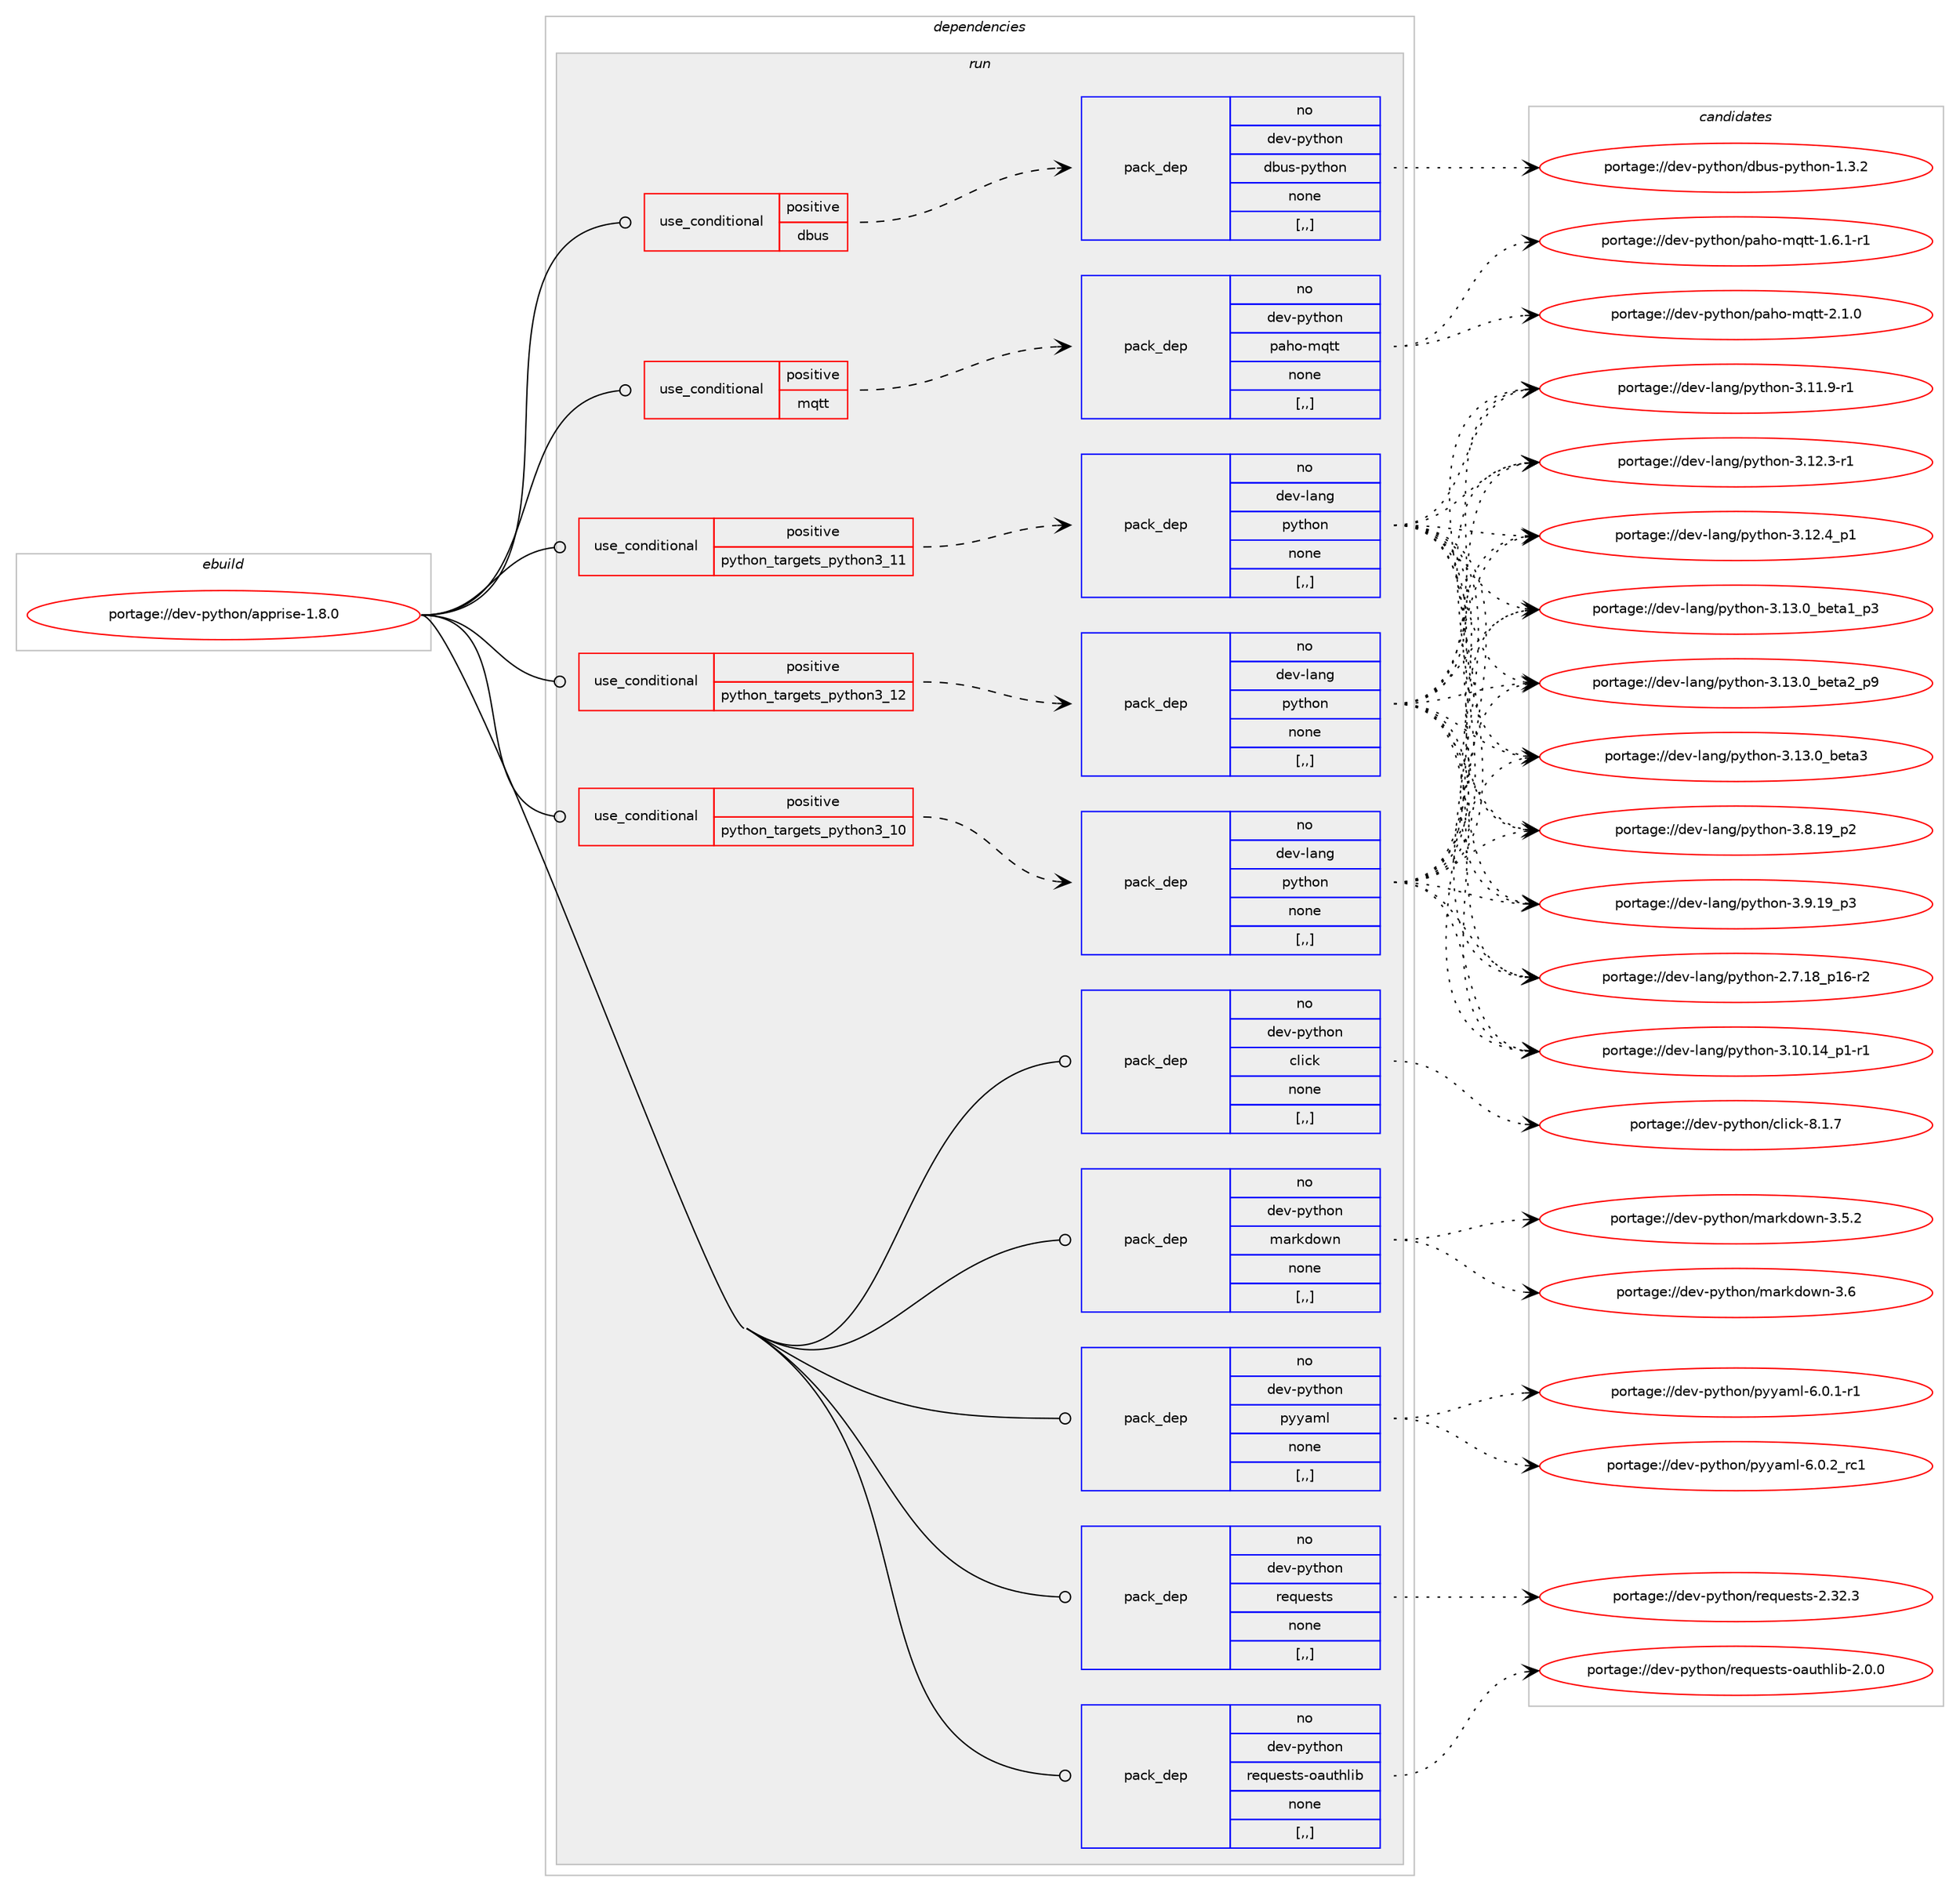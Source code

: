 digraph prolog {

# *************
# Graph options
# *************

newrank=true;
concentrate=true;
compound=true;
graph [rankdir=LR,fontname=Helvetica,fontsize=10,ranksep=1.5];#, ranksep=2.5, nodesep=0.2];
edge  [arrowhead=vee];
node  [fontname=Helvetica,fontsize=10];

# **********
# The ebuild
# **********

subgraph cluster_leftcol {
color=gray;
rank=same;
label=<<i>ebuild</i>>;
id [label="portage://dev-python/apprise-1.8.0", color=red, width=4, href="../dev-python/apprise-1.8.0.svg"];
}

# ****************
# The dependencies
# ****************

subgraph cluster_midcol {
color=gray;
label=<<i>dependencies</i>>;
subgraph cluster_compile {
fillcolor="#eeeeee";
style=filled;
label=<<i>compile</i>>;
}
subgraph cluster_compileandrun {
fillcolor="#eeeeee";
style=filled;
label=<<i>compile and run</i>>;
}
subgraph cluster_run {
fillcolor="#eeeeee";
style=filled;
label=<<i>run</i>>;
subgraph cond30071 {
dependency138733 [label=<<TABLE BORDER="0" CELLBORDER="1" CELLSPACING="0" CELLPADDING="4"><TR><TD ROWSPAN="3" CELLPADDING="10">use_conditional</TD></TR><TR><TD>positive</TD></TR><TR><TD>dbus</TD></TR></TABLE>>, shape=none, color=red];
subgraph pack107453 {
dependency138734 [label=<<TABLE BORDER="0" CELLBORDER="1" CELLSPACING="0" CELLPADDING="4" WIDTH="220"><TR><TD ROWSPAN="6" CELLPADDING="30">pack_dep</TD></TR><TR><TD WIDTH="110">no</TD></TR><TR><TD>dev-python</TD></TR><TR><TD>dbus-python</TD></TR><TR><TD>none</TD></TR><TR><TD>[,,]</TD></TR></TABLE>>, shape=none, color=blue];
}
dependency138733:e -> dependency138734:w [weight=20,style="dashed",arrowhead="vee"];
}
id:e -> dependency138733:w [weight=20,style="solid",arrowhead="odot"];
subgraph cond30072 {
dependency138735 [label=<<TABLE BORDER="0" CELLBORDER="1" CELLSPACING="0" CELLPADDING="4"><TR><TD ROWSPAN="3" CELLPADDING="10">use_conditional</TD></TR><TR><TD>positive</TD></TR><TR><TD>mqtt</TD></TR></TABLE>>, shape=none, color=red];
subgraph pack107454 {
dependency138736 [label=<<TABLE BORDER="0" CELLBORDER="1" CELLSPACING="0" CELLPADDING="4" WIDTH="220"><TR><TD ROWSPAN="6" CELLPADDING="30">pack_dep</TD></TR><TR><TD WIDTH="110">no</TD></TR><TR><TD>dev-python</TD></TR><TR><TD>paho-mqtt</TD></TR><TR><TD>none</TD></TR><TR><TD>[,,]</TD></TR></TABLE>>, shape=none, color=blue];
}
dependency138735:e -> dependency138736:w [weight=20,style="dashed",arrowhead="vee"];
}
id:e -> dependency138735:w [weight=20,style="solid",arrowhead="odot"];
subgraph cond30073 {
dependency138737 [label=<<TABLE BORDER="0" CELLBORDER="1" CELLSPACING="0" CELLPADDING="4"><TR><TD ROWSPAN="3" CELLPADDING="10">use_conditional</TD></TR><TR><TD>positive</TD></TR><TR><TD>python_targets_python3_10</TD></TR></TABLE>>, shape=none, color=red];
subgraph pack107455 {
dependency138738 [label=<<TABLE BORDER="0" CELLBORDER="1" CELLSPACING="0" CELLPADDING="4" WIDTH="220"><TR><TD ROWSPAN="6" CELLPADDING="30">pack_dep</TD></TR><TR><TD WIDTH="110">no</TD></TR><TR><TD>dev-lang</TD></TR><TR><TD>python</TD></TR><TR><TD>none</TD></TR><TR><TD>[,,]</TD></TR></TABLE>>, shape=none, color=blue];
}
dependency138737:e -> dependency138738:w [weight=20,style="dashed",arrowhead="vee"];
}
id:e -> dependency138737:w [weight=20,style="solid",arrowhead="odot"];
subgraph cond30074 {
dependency138739 [label=<<TABLE BORDER="0" CELLBORDER="1" CELLSPACING="0" CELLPADDING="4"><TR><TD ROWSPAN="3" CELLPADDING="10">use_conditional</TD></TR><TR><TD>positive</TD></TR><TR><TD>python_targets_python3_11</TD></TR></TABLE>>, shape=none, color=red];
subgraph pack107456 {
dependency138740 [label=<<TABLE BORDER="0" CELLBORDER="1" CELLSPACING="0" CELLPADDING="4" WIDTH="220"><TR><TD ROWSPAN="6" CELLPADDING="30">pack_dep</TD></TR><TR><TD WIDTH="110">no</TD></TR><TR><TD>dev-lang</TD></TR><TR><TD>python</TD></TR><TR><TD>none</TD></TR><TR><TD>[,,]</TD></TR></TABLE>>, shape=none, color=blue];
}
dependency138739:e -> dependency138740:w [weight=20,style="dashed",arrowhead="vee"];
}
id:e -> dependency138739:w [weight=20,style="solid",arrowhead="odot"];
subgraph cond30075 {
dependency138741 [label=<<TABLE BORDER="0" CELLBORDER="1" CELLSPACING="0" CELLPADDING="4"><TR><TD ROWSPAN="3" CELLPADDING="10">use_conditional</TD></TR><TR><TD>positive</TD></TR><TR><TD>python_targets_python3_12</TD></TR></TABLE>>, shape=none, color=red];
subgraph pack107457 {
dependency138742 [label=<<TABLE BORDER="0" CELLBORDER="1" CELLSPACING="0" CELLPADDING="4" WIDTH="220"><TR><TD ROWSPAN="6" CELLPADDING="30">pack_dep</TD></TR><TR><TD WIDTH="110">no</TD></TR><TR><TD>dev-lang</TD></TR><TR><TD>python</TD></TR><TR><TD>none</TD></TR><TR><TD>[,,]</TD></TR></TABLE>>, shape=none, color=blue];
}
dependency138741:e -> dependency138742:w [weight=20,style="dashed",arrowhead="vee"];
}
id:e -> dependency138741:w [weight=20,style="solid",arrowhead="odot"];
subgraph pack107458 {
dependency138743 [label=<<TABLE BORDER="0" CELLBORDER="1" CELLSPACING="0" CELLPADDING="4" WIDTH="220"><TR><TD ROWSPAN="6" CELLPADDING="30">pack_dep</TD></TR><TR><TD WIDTH="110">no</TD></TR><TR><TD>dev-python</TD></TR><TR><TD>click</TD></TR><TR><TD>none</TD></TR><TR><TD>[,,]</TD></TR></TABLE>>, shape=none, color=blue];
}
id:e -> dependency138743:w [weight=20,style="solid",arrowhead="odot"];
subgraph pack107459 {
dependency138744 [label=<<TABLE BORDER="0" CELLBORDER="1" CELLSPACING="0" CELLPADDING="4" WIDTH="220"><TR><TD ROWSPAN="6" CELLPADDING="30">pack_dep</TD></TR><TR><TD WIDTH="110">no</TD></TR><TR><TD>dev-python</TD></TR><TR><TD>markdown</TD></TR><TR><TD>none</TD></TR><TR><TD>[,,]</TD></TR></TABLE>>, shape=none, color=blue];
}
id:e -> dependency138744:w [weight=20,style="solid",arrowhead="odot"];
subgraph pack107460 {
dependency138745 [label=<<TABLE BORDER="0" CELLBORDER="1" CELLSPACING="0" CELLPADDING="4" WIDTH="220"><TR><TD ROWSPAN="6" CELLPADDING="30">pack_dep</TD></TR><TR><TD WIDTH="110">no</TD></TR><TR><TD>dev-python</TD></TR><TR><TD>pyyaml</TD></TR><TR><TD>none</TD></TR><TR><TD>[,,]</TD></TR></TABLE>>, shape=none, color=blue];
}
id:e -> dependency138745:w [weight=20,style="solid",arrowhead="odot"];
subgraph pack107461 {
dependency138746 [label=<<TABLE BORDER="0" CELLBORDER="1" CELLSPACING="0" CELLPADDING="4" WIDTH="220"><TR><TD ROWSPAN="6" CELLPADDING="30">pack_dep</TD></TR><TR><TD WIDTH="110">no</TD></TR><TR><TD>dev-python</TD></TR><TR><TD>requests</TD></TR><TR><TD>none</TD></TR><TR><TD>[,,]</TD></TR></TABLE>>, shape=none, color=blue];
}
id:e -> dependency138746:w [weight=20,style="solid",arrowhead="odot"];
subgraph pack107462 {
dependency138747 [label=<<TABLE BORDER="0" CELLBORDER="1" CELLSPACING="0" CELLPADDING="4" WIDTH="220"><TR><TD ROWSPAN="6" CELLPADDING="30">pack_dep</TD></TR><TR><TD WIDTH="110">no</TD></TR><TR><TD>dev-python</TD></TR><TR><TD>requests-oauthlib</TD></TR><TR><TD>none</TD></TR><TR><TD>[,,]</TD></TR></TABLE>>, shape=none, color=blue];
}
id:e -> dependency138747:w [weight=20,style="solid",arrowhead="odot"];
}
}

# **************
# The candidates
# **************

subgraph cluster_choices {
rank=same;
color=gray;
label=<<i>candidates</i>>;

subgraph choice107453 {
color=black;
nodesep=1;
choice10010111845112121116104111110471009811711545112121116104111110454946514650 [label="portage://dev-python/dbus-python-1.3.2", color=red, width=4,href="../dev-python/dbus-python-1.3.2.svg"];
dependency138734:e -> choice10010111845112121116104111110471009811711545112121116104111110454946514650:w [style=dotted,weight="100"];
}
subgraph choice107454 {
color=black;
nodesep=1;
choice100101118451121211161041111104711297104111451091131161164549465446494511449 [label="portage://dev-python/paho-mqtt-1.6.1-r1", color=red, width=4,href="../dev-python/paho-mqtt-1.6.1-r1.svg"];
choice10010111845112121116104111110471129710411145109113116116455046494648 [label="portage://dev-python/paho-mqtt-2.1.0", color=red, width=4,href="../dev-python/paho-mqtt-2.1.0.svg"];
dependency138736:e -> choice100101118451121211161041111104711297104111451091131161164549465446494511449:w [style=dotted,weight="100"];
dependency138736:e -> choice10010111845112121116104111110471129710411145109113116116455046494648:w [style=dotted,weight="100"];
}
subgraph choice107455 {
color=black;
nodesep=1;
choice100101118451089711010347112121116104111110455046554649569511249544511450 [label="portage://dev-lang/python-2.7.18_p16-r2", color=red, width=4,href="../dev-lang/python-2.7.18_p16-r2.svg"];
choice100101118451089711010347112121116104111110455146494846495295112494511449 [label="portage://dev-lang/python-3.10.14_p1-r1", color=red, width=4,href="../dev-lang/python-3.10.14_p1-r1.svg"];
choice100101118451089711010347112121116104111110455146494946574511449 [label="portage://dev-lang/python-3.11.9-r1", color=red, width=4,href="../dev-lang/python-3.11.9-r1.svg"];
choice100101118451089711010347112121116104111110455146495046514511449 [label="portage://dev-lang/python-3.12.3-r1", color=red, width=4,href="../dev-lang/python-3.12.3-r1.svg"];
choice100101118451089711010347112121116104111110455146495046529511249 [label="portage://dev-lang/python-3.12.4_p1", color=red, width=4,href="../dev-lang/python-3.12.4_p1.svg"];
choice10010111845108971101034711212111610411111045514649514648959810111697499511251 [label="portage://dev-lang/python-3.13.0_beta1_p3", color=red, width=4,href="../dev-lang/python-3.13.0_beta1_p3.svg"];
choice10010111845108971101034711212111610411111045514649514648959810111697509511257 [label="portage://dev-lang/python-3.13.0_beta2_p9", color=red, width=4,href="../dev-lang/python-3.13.0_beta2_p9.svg"];
choice1001011184510897110103471121211161041111104551464951464895981011169751 [label="portage://dev-lang/python-3.13.0_beta3", color=red, width=4,href="../dev-lang/python-3.13.0_beta3.svg"];
choice100101118451089711010347112121116104111110455146564649579511250 [label="portage://dev-lang/python-3.8.19_p2", color=red, width=4,href="../dev-lang/python-3.8.19_p2.svg"];
choice100101118451089711010347112121116104111110455146574649579511251 [label="portage://dev-lang/python-3.9.19_p3", color=red, width=4,href="../dev-lang/python-3.9.19_p3.svg"];
dependency138738:e -> choice100101118451089711010347112121116104111110455046554649569511249544511450:w [style=dotted,weight="100"];
dependency138738:e -> choice100101118451089711010347112121116104111110455146494846495295112494511449:w [style=dotted,weight="100"];
dependency138738:e -> choice100101118451089711010347112121116104111110455146494946574511449:w [style=dotted,weight="100"];
dependency138738:e -> choice100101118451089711010347112121116104111110455146495046514511449:w [style=dotted,weight="100"];
dependency138738:e -> choice100101118451089711010347112121116104111110455146495046529511249:w [style=dotted,weight="100"];
dependency138738:e -> choice10010111845108971101034711212111610411111045514649514648959810111697499511251:w [style=dotted,weight="100"];
dependency138738:e -> choice10010111845108971101034711212111610411111045514649514648959810111697509511257:w [style=dotted,weight="100"];
dependency138738:e -> choice1001011184510897110103471121211161041111104551464951464895981011169751:w [style=dotted,weight="100"];
dependency138738:e -> choice100101118451089711010347112121116104111110455146564649579511250:w [style=dotted,weight="100"];
dependency138738:e -> choice100101118451089711010347112121116104111110455146574649579511251:w [style=dotted,weight="100"];
}
subgraph choice107456 {
color=black;
nodesep=1;
choice100101118451089711010347112121116104111110455046554649569511249544511450 [label="portage://dev-lang/python-2.7.18_p16-r2", color=red, width=4,href="../dev-lang/python-2.7.18_p16-r2.svg"];
choice100101118451089711010347112121116104111110455146494846495295112494511449 [label="portage://dev-lang/python-3.10.14_p1-r1", color=red, width=4,href="../dev-lang/python-3.10.14_p1-r1.svg"];
choice100101118451089711010347112121116104111110455146494946574511449 [label="portage://dev-lang/python-3.11.9-r1", color=red, width=4,href="../dev-lang/python-3.11.9-r1.svg"];
choice100101118451089711010347112121116104111110455146495046514511449 [label="portage://dev-lang/python-3.12.3-r1", color=red, width=4,href="../dev-lang/python-3.12.3-r1.svg"];
choice100101118451089711010347112121116104111110455146495046529511249 [label="portage://dev-lang/python-3.12.4_p1", color=red, width=4,href="../dev-lang/python-3.12.4_p1.svg"];
choice10010111845108971101034711212111610411111045514649514648959810111697499511251 [label="portage://dev-lang/python-3.13.0_beta1_p3", color=red, width=4,href="../dev-lang/python-3.13.0_beta1_p3.svg"];
choice10010111845108971101034711212111610411111045514649514648959810111697509511257 [label="portage://dev-lang/python-3.13.0_beta2_p9", color=red, width=4,href="../dev-lang/python-3.13.0_beta2_p9.svg"];
choice1001011184510897110103471121211161041111104551464951464895981011169751 [label="portage://dev-lang/python-3.13.0_beta3", color=red, width=4,href="../dev-lang/python-3.13.0_beta3.svg"];
choice100101118451089711010347112121116104111110455146564649579511250 [label="portage://dev-lang/python-3.8.19_p2", color=red, width=4,href="../dev-lang/python-3.8.19_p2.svg"];
choice100101118451089711010347112121116104111110455146574649579511251 [label="portage://dev-lang/python-3.9.19_p3", color=red, width=4,href="../dev-lang/python-3.9.19_p3.svg"];
dependency138740:e -> choice100101118451089711010347112121116104111110455046554649569511249544511450:w [style=dotted,weight="100"];
dependency138740:e -> choice100101118451089711010347112121116104111110455146494846495295112494511449:w [style=dotted,weight="100"];
dependency138740:e -> choice100101118451089711010347112121116104111110455146494946574511449:w [style=dotted,weight="100"];
dependency138740:e -> choice100101118451089711010347112121116104111110455146495046514511449:w [style=dotted,weight="100"];
dependency138740:e -> choice100101118451089711010347112121116104111110455146495046529511249:w [style=dotted,weight="100"];
dependency138740:e -> choice10010111845108971101034711212111610411111045514649514648959810111697499511251:w [style=dotted,weight="100"];
dependency138740:e -> choice10010111845108971101034711212111610411111045514649514648959810111697509511257:w [style=dotted,weight="100"];
dependency138740:e -> choice1001011184510897110103471121211161041111104551464951464895981011169751:w [style=dotted,weight="100"];
dependency138740:e -> choice100101118451089711010347112121116104111110455146564649579511250:w [style=dotted,weight="100"];
dependency138740:e -> choice100101118451089711010347112121116104111110455146574649579511251:w [style=dotted,weight="100"];
}
subgraph choice107457 {
color=black;
nodesep=1;
choice100101118451089711010347112121116104111110455046554649569511249544511450 [label="portage://dev-lang/python-2.7.18_p16-r2", color=red, width=4,href="../dev-lang/python-2.7.18_p16-r2.svg"];
choice100101118451089711010347112121116104111110455146494846495295112494511449 [label="portage://dev-lang/python-3.10.14_p1-r1", color=red, width=4,href="../dev-lang/python-3.10.14_p1-r1.svg"];
choice100101118451089711010347112121116104111110455146494946574511449 [label="portage://dev-lang/python-3.11.9-r1", color=red, width=4,href="../dev-lang/python-3.11.9-r1.svg"];
choice100101118451089711010347112121116104111110455146495046514511449 [label="portage://dev-lang/python-3.12.3-r1", color=red, width=4,href="../dev-lang/python-3.12.3-r1.svg"];
choice100101118451089711010347112121116104111110455146495046529511249 [label="portage://dev-lang/python-3.12.4_p1", color=red, width=4,href="../dev-lang/python-3.12.4_p1.svg"];
choice10010111845108971101034711212111610411111045514649514648959810111697499511251 [label="portage://dev-lang/python-3.13.0_beta1_p3", color=red, width=4,href="../dev-lang/python-3.13.0_beta1_p3.svg"];
choice10010111845108971101034711212111610411111045514649514648959810111697509511257 [label="portage://dev-lang/python-3.13.0_beta2_p9", color=red, width=4,href="../dev-lang/python-3.13.0_beta2_p9.svg"];
choice1001011184510897110103471121211161041111104551464951464895981011169751 [label="portage://dev-lang/python-3.13.0_beta3", color=red, width=4,href="../dev-lang/python-3.13.0_beta3.svg"];
choice100101118451089711010347112121116104111110455146564649579511250 [label="portage://dev-lang/python-3.8.19_p2", color=red, width=4,href="../dev-lang/python-3.8.19_p2.svg"];
choice100101118451089711010347112121116104111110455146574649579511251 [label="portage://dev-lang/python-3.9.19_p3", color=red, width=4,href="../dev-lang/python-3.9.19_p3.svg"];
dependency138742:e -> choice100101118451089711010347112121116104111110455046554649569511249544511450:w [style=dotted,weight="100"];
dependency138742:e -> choice100101118451089711010347112121116104111110455146494846495295112494511449:w [style=dotted,weight="100"];
dependency138742:e -> choice100101118451089711010347112121116104111110455146494946574511449:w [style=dotted,weight="100"];
dependency138742:e -> choice100101118451089711010347112121116104111110455146495046514511449:w [style=dotted,weight="100"];
dependency138742:e -> choice100101118451089711010347112121116104111110455146495046529511249:w [style=dotted,weight="100"];
dependency138742:e -> choice10010111845108971101034711212111610411111045514649514648959810111697499511251:w [style=dotted,weight="100"];
dependency138742:e -> choice10010111845108971101034711212111610411111045514649514648959810111697509511257:w [style=dotted,weight="100"];
dependency138742:e -> choice1001011184510897110103471121211161041111104551464951464895981011169751:w [style=dotted,weight="100"];
dependency138742:e -> choice100101118451089711010347112121116104111110455146564649579511250:w [style=dotted,weight="100"];
dependency138742:e -> choice100101118451089711010347112121116104111110455146574649579511251:w [style=dotted,weight="100"];
}
subgraph choice107458 {
color=black;
nodesep=1;
choice10010111845112121116104111110479910810599107455646494655 [label="portage://dev-python/click-8.1.7", color=red, width=4,href="../dev-python/click-8.1.7.svg"];
dependency138743:e -> choice10010111845112121116104111110479910810599107455646494655:w [style=dotted,weight="100"];
}
subgraph choice107459 {
color=black;
nodesep=1;
choice100101118451121211161041111104710997114107100111119110455146534650 [label="portage://dev-python/markdown-3.5.2", color=red, width=4,href="../dev-python/markdown-3.5.2.svg"];
choice10010111845112121116104111110471099711410710011111911045514654 [label="portage://dev-python/markdown-3.6", color=red, width=4,href="../dev-python/markdown-3.6.svg"];
dependency138744:e -> choice100101118451121211161041111104710997114107100111119110455146534650:w [style=dotted,weight="100"];
dependency138744:e -> choice10010111845112121116104111110471099711410710011111911045514654:w [style=dotted,weight="100"];
}
subgraph choice107460 {
color=black;
nodesep=1;
choice1001011184511212111610411111047112121121971091084554464846494511449 [label="portage://dev-python/pyyaml-6.0.1-r1", color=red, width=4,href="../dev-python/pyyaml-6.0.1-r1.svg"];
choice100101118451121211161041111104711212112197109108455446484650951149949 [label="portage://dev-python/pyyaml-6.0.2_rc1", color=red, width=4,href="../dev-python/pyyaml-6.0.2_rc1.svg"];
dependency138745:e -> choice1001011184511212111610411111047112121121971091084554464846494511449:w [style=dotted,weight="100"];
dependency138745:e -> choice100101118451121211161041111104711212112197109108455446484650951149949:w [style=dotted,weight="100"];
}
subgraph choice107461 {
color=black;
nodesep=1;
choice100101118451121211161041111104711410111311710111511611545504651504651 [label="portage://dev-python/requests-2.32.3", color=red, width=4,href="../dev-python/requests-2.32.3.svg"];
dependency138746:e -> choice100101118451121211161041111104711410111311710111511611545504651504651:w [style=dotted,weight="100"];
}
subgraph choice107462 {
color=black;
nodesep=1;
choice1001011184511212111610411111047114101113117101115116115451119711711610410810598455046484648 [label="portage://dev-python/requests-oauthlib-2.0.0", color=red, width=4,href="../dev-python/requests-oauthlib-2.0.0.svg"];
dependency138747:e -> choice1001011184511212111610411111047114101113117101115116115451119711711610410810598455046484648:w [style=dotted,weight="100"];
}
}

}
